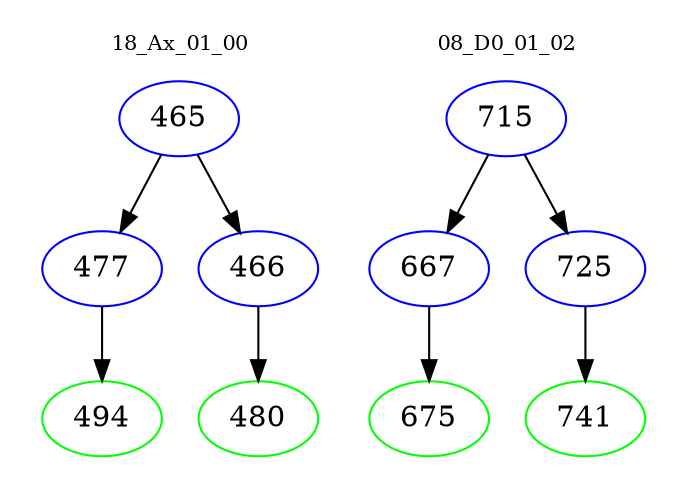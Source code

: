 digraph{
subgraph cluster_0 {
color = white
label = "18_Ax_01_00";
fontsize=10;
T0_465 [label="465", color="blue"]
T0_465 -> T0_477 [color="black"]
T0_477 [label="477", color="blue"]
T0_477 -> T0_494 [color="black"]
T0_494 [label="494", color="green"]
T0_465 -> T0_466 [color="black"]
T0_466 [label="466", color="blue"]
T0_466 -> T0_480 [color="black"]
T0_480 [label="480", color="green"]
}
subgraph cluster_1 {
color = white
label = "08_D0_01_02";
fontsize=10;
T1_715 [label="715", color="blue"]
T1_715 -> T1_667 [color="black"]
T1_667 [label="667", color="blue"]
T1_667 -> T1_675 [color="black"]
T1_675 [label="675", color="green"]
T1_715 -> T1_725 [color="black"]
T1_725 [label="725", color="blue"]
T1_725 -> T1_741 [color="black"]
T1_741 [label="741", color="green"]
}
}
